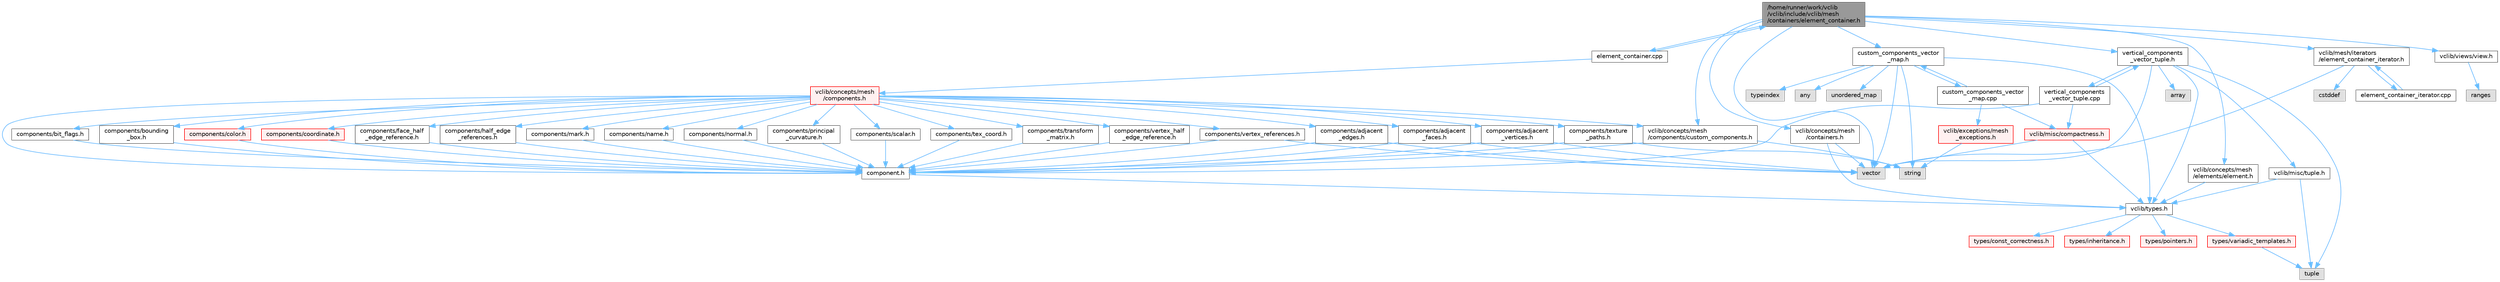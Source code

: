 digraph "/home/runner/work/vclib/vclib/include/vclib/mesh/containers/element_container.h"
{
 // LATEX_PDF_SIZE
  bgcolor="transparent";
  edge [fontname=Helvetica,fontsize=10,labelfontname=Helvetica,labelfontsize=10];
  node [fontname=Helvetica,fontsize=10,shape=box,height=0.2,width=0.4];
  Node1 [label="/home/runner/work/vclib\l/vclib/include/vclib/mesh\l/containers/element_container.h",height=0.2,width=0.4,color="gray40", fillcolor="grey60", style="filled", fontcolor="black",tooltip=" "];
  Node1 -> Node2 [color="steelblue1",style="solid"];
  Node2 [label="vector",height=0.2,width=0.4,color="grey60", fillcolor="#E0E0E0", style="filled",tooltip=" "];
  Node1 -> Node3 [color="steelblue1",style="solid"];
  Node3 [label="vclib/concepts/mesh\l/components/custom_components.h",height=0.2,width=0.4,color="grey40", fillcolor="white", style="filled",URL="$concepts_2mesh_2components_2custom__components_8h.html",tooltip=" "];
  Node3 -> Node4 [color="steelblue1",style="solid"];
  Node4 [label="component.h",height=0.2,width=0.4,color="grey40", fillcolor="white", style="filled",URL="$component_8h.html",tooltip=" "];
  Node4 -> Node5 [color="steelblue1",style="solid"];
  Node5 [label="vclib/types.h",height=0.2,width=0.4,color="grey40", fillcolor="white", style="filled",URL="$types_8h.html",tooltip=" "];
  Node5 -> Node6 [color="steelblue1",style="solid"];
  Node6 [label="types/const_correctness.h",height=0.2,width=0.4,color="red", fillcolor="#FFF0F0", style="filled",URL="$types_2const__correctness_8h.html",tooltip=" "];
  Node5 -> Node8 [color="steelblue1",style="solid"];
  Node8 [label="types/inheritance.h",height=0.2,width=0.4,color="red", fillcolor="#FFF0F0", style="filled",URL="$inheritance_8h.html",tooltip=" "];
  Node5 -> Node9 [color="steelblue1",style="solid"];
  Node9 [label="types/pointers.h",height=0.2,width=0.4,color="red", fillcolor="#FFF0F0", style="filled",URL="$types_2pointers_8h.html",tooltip=" "];
  Node5 -> Node10 [color="steelblue1",style="solid"];
  Node10 [label="types/variadic_templates.h",height=0.2,width=0.4,color="red", fillcolor="#FFF0F0", style="filled",URL="$variadic__templates_8h.html",tooltip=" "];
  Node10 -> Node15 [color="steelblue1",style="solid"];
  Node15 [label="tuple",height=0.2,width=0.4,color="grey60", fillcolor="#E0E0E0", style="filled",tooltip=" "];
  Node3 -> Node16 [color="steelblue1",style="solid"];
  Node16 [label="string",height=0.2,width=0.4,color="grey60", fillcolor="#E0E0E0", style="filled",tooltip=" "];
  Node1 -> Node17 [color="steelblue1",style="solid"];
  Node17 [label="vclib/concepts/mesh\l/containers.h",height=0.2,width=0.4,color="grey40", fillcolor="white", style="filled",URL="$concepts_2mesh_2containers_8h.html",tooltip=" "];
  Node17 -> Node2 [color="steelblue1",style="solid"];
  Node17 -> Node5 [color="steelblue1",style="solid"];
  Node1 -> Node18 [color="steelblue1",style="solid"];
  Node18 [label="vclib/concepts/mesh\l/elements/element.h",height=0.2,width=0.4,color="grey40", fillcolor="white", style="filled",URL="$concepts_2mesh_2elements_2element_8h.html",tooltip=" "];
  Node18 -> Node5 [color="steelblue1",style="solid"];
  Node1 -> Node19 [color="steelblue1",style="solid"];
  Node19 [label="vclib/views/view.h",height=0.2,width=0.4,color="grey40", fillcolor="white", style="filled",URL="$view_8h.html",tooltip=" "];
  Node19 -> Node20 [color="steelblue1",style="solid"];
  Node20 [label="ranges",height=0.2,width=0.4,color="grey60", fillcolor="#E0E0E0", style="filled",tooltip=" "];
  Node1 -> Node21 [color="steelblue1",style="solid"];
  Node21 [label="vclib/mesh/iterators\l/element_container_iterator.h",height=0.2,width=0.4,color="grey40", fillcolor="white", style="filled",URL="$element__container__iterator_8h.html",tooltip=" "];
  Node21 -> Node22 [color="steelblue1",style="solid"];
  Node22 [label="cstddef",height=0.2,width=0.4,color="grey60", fillcolor="#E0E0E0", style="filled",tooltip=" "];
  Node21 -> Node2 [color="steelblue1",style="solid"];
  Node21 -> Node23 [color="steelblue1",style="solid"];
  Node23 [label="element_container_iterator.cpp",height=0.2,width=0.4,color="grey40", fillcolor="white", style="filled",URL="$element__container__iterator_8cpp.html",tooltip=" "];
  Node23 -> Node21 [color="steelblue1",style="solid"];
  Node1 -> Node24 [color="steelblue1",style="solid"];
  Node24 [label="custom_components_vector\l_map.h",height=0.2,width=0.4,color="grey40", fillcolor="white", style="filled",URL="$custom__components__vector__map_8h.html",tooltip=" "];
  Node24 -> Node25 [color="steelblue1",style="solid"];
  Node25 [label="any",height=0.2,width=0.4,color="grey60", fillcolor="#E0E0E0", style="filled",tooltip=" "];
  Node24 -> Node16 [color="steelblue1",style="solid"];
  Node24 -> Node2 [color="steelblue1",style="solid"];
  Node24 -> Node26 [color="steelblue1",style="solid"];
  Node26 [label="unordered_map",height=0.2,width=0.4,color="grey60", fillcolor="#E0E0E0", style="filled",tooltip=" "];
  Node24 -> Node27 [color="steelblue1",style="solid"];
  Node27 [label="typeindex",height=0.2,width=0.4,color="grey60", fillcolor="#E0E0E0", style="filled",tooltip=" "];
  Node24 -> Node5 [color="steelblue1",style="solid"];
  Node24 -> Node28 [color="steelblue1",style="solid"];
  Node28 [label="custom_components_vector\l_map.cpp",height=0.2,width=0.4,color="grey40", fillcolor="white", style="filled",URL="$custom__components__vector__map_8cpp.html",tooltip=" "];
  Node28 -> Node24 [color="steelblue1",style="solid"];
  Node28 -> Node29 [color="steelblue1",style="solid"];
  Node29 [label="vclib/exceptions/mesh\l_exceptions.h",height=0.2,width=0.4,color="red", fillcolor="#FFF0F0", style="filled",URL="$mesh__exceptions_8h.html",tooltip=" "];
  Node29 -> Node16 [color="steelblue1",style="solid"];
  Node28 -> Node31 [color="steelblue1",style="solid"];
  Node31 [label="vclib/misc/compactness.h",height=0.2,width=0.4,color="red", fillcolor="#FFF0F0", style="filled",URL="$compactness_8h.html",tooltip=" "];
  Node31 -> Node2 [color="steelblue1",style="solid"];
  Node31 -> Node5 [color="steelblue1",style="solid"];
  Node1 -> Node33 [color="steelblue1",style="solid"];
  Node33 [label="vertical_components\l_vector_tuple.h",height=0.2,width=0.4,color="grey40", fillcolor="white", style="filled",URL="$vertical__components__vector__tuple_8h.html",tooltip=" "];
  Node33 -> Node34 [color="steelblue1",style="solid"];
  Node34 [label="array",height=0.2,width=0.4,color="grey60", fillcolor="#E0E0E0", style="filled",tooltip=" "];
  Node33 -> Node2 [color="steelblue1",style="solid"];
  Node33 -> Node15 [color="steelblue1",style="solid"];
  Node33 -> Node5 [color="steelblue1",style="solid"];
  Node33 -> Node35 [color="steelblue1",style="solid"];
  Node35 [label="vclib/misc/tuple.h",height=0.2,width=0.4,color="grey40", fillcolor="white", style="filled",URL="$tuple_8h.html",tooltip=" "];
  Node35 -> Node15 [color="steelblue1",style="solid"];
  Node35 -> Node5 [color="steelblue1",style="solid"];
  Node33 -> Node36 [color="steelblue1",style="solid"];
  Node36 [label="vertical_components\l_vector_tuple.cpp",height=0.2,width=0.4,color="grey40", fillcolor="white", style="filled",URL="$vertical__components__vector__tuple_8cpp.html",tooltip=" "];
  Node36 -> Node33 [color="steelblue1",style="solid"];
  Node36 -> Node4 [color="steelblue1",style="solid"];
  Node36 -> Node31 [color="steelblue1",style="solid"];
  Node1 -> Node37 [color="steelblue1",style="solid"];
  Node37 [label="element_container.cpp",height=0.2,width=0.4,color="grey40", fillcolor="white", style="filled",URL="$element__container_8cpp.html",tooltip=" "];
  Node37 -> Node1 [color="steelblue1",style="solid"];
  Node37 -> Node38 [color="steelblue1",style="solid"];
  Node38 [label="vclib/concepts/mesh\l/components.h",height=0.2,width=0.4,color="red", fillcolor="#FFF0F0", style="filled",URL="$concepts_2mesh_2components_8h.html",tooltip=" "];
  Node38 -> Node39 [color="steelblue1",style="solid"];
  Node39 [label="components/adjacent\l_edges.h",height=0.2,width=0.4,color="grey40", fillcolor="white", style="filled",URL="$concepts_2mesh_2components_2adjacent__edges_8h.html",tooltip=" "];
  Node39 -> Node2 [color="steelblue1",style="solid"];
  Node39 -> Node4 [color="steelblue1",style="solid"];
  Node38 -> Node40 [color="steelblue1",style="solid"];
  Node40 [label="components/adjacent\l_faces.h",height=0.2,width=0.4,color="grey40", fillcolor="white", style="filled",URL="$concepts_2mesh_2components_2adjacent__faces_8h.html",tooltip=" "];
  Node40 -> Node2 [color="steelblue1",style="solid"];
  Node40 -> Node4 [color="steelblue1",style="solid"];
  Node38 -> Node41 [color="steelblue1",style="solid"];
  Node41 [label="components/adjacent\l_vertices.h",height=0.2,width=0.4,color="grey40", fillcolor="white", style="filled",URL="$concepts_2mesh_2components_2adjacent__vertices_8h.html",tooltip=" "];
  Node41 -> Node2 [color="steelblue1",style="solid"];
  Node41 -> Node4 [color="steelblue1",style="solid"];
  Node38 -> Node42 [color="steelblue1",style="solid"];
  Node42 [label="components/bit_flags.h",height=0.2,width=0.4,color="grey40", fillcolor="white", style="filled",URL="$concepts_2mesh_2components_2bit__flags_8h.html",tooltip=" "];
  Node42 -> Node4 [color="steelblue1",style="solid"];
  Node38 -> Node43 [color="steelblue1",style="solid"];
  Node43 [label="components/bounding\l_box.h",height=0.2,width=0.4,color="grey40", fillcolor="white", style="filled",URL="$concepts_2mesh_2components_2bounding__box_8h.html",tooltip=" "];
  Node43 -> Node4 [color="steelblue1",style="solid"];
  Node38 -> Node44 [color="steelblue1",style="solid"];
  Node44 [label="components/color.h",height=0.2,width=0.4,color="red", fillcolor="#FFF0F0", style="filled",URL="$concepts_2mesh_2components_2color_8h.html",tooltip=" "];
  Node44 -> Node4 [color="steelblue1",style="solid"];
  Node38 -> Node4 [color="steelblue1",style="solid"];
  Node38 -> Node61 [color="steelblue1",style="solid"];
  Node61 [label="components/coordinate.h",height=0.2,width=0.4,color="red", fillcolor="#FFF0F0", style="filled",URL="$concepts_2mesh_2components_2coordinate_8h.html",tooltip=" "];
  Node61 -> Node4 [color="steelblue1",style="solid"];
  Node38 -> Node3 [color="steelblue1",style="solid"];
  Node38 -> Node66 [color="steelblue1",style="solid"];
  Node66 [label="components/face_half\l_edge_reference.h",height=0.2,width=0.4,color="grey40", fillcolor="white", style="filled",URL="$concepts_2mesh_2components_2face__half__edge__reference_8h.html",tooltip=" "];
  Node66 -> Node4 [color="steelblue1",style="solid"];
  Node38 -> Node67 [color="steelblue1",style="solid"];
  Node67 [label="components/half_edge\l_references.h",height=0.2,width=0.4,color="grey40", fillcolor="white", style="filled",URL="$concepts_2mesh_2components_2half__edge__references_8h.html",tooltip=" "];
  Node67 -> Node4 [color="steelblue1",style="solid"];
  Node38 -> Node68 [color="steelblue1",style="solid"];
  Node68 [label="components/mark.h",height=0.2,width=0.4,color="grey40", fillcolor="white", style="filled",URL="$concepts_2mesh_2components_2mark_8h.html",tooltip=" "];
  Node68 -> Node4 [color="steelblue1",style="solid"];
  Node38 -> Node69 [color="steelblue1",style="solid"];
  Node69 [label="components/name.h",height=0.2,width=0.4,color="grey40", fillcolor="white", style="filled",URL="$concepts_2mesh_2components_2name_8h.html",tooltip=" "];
  Node69 -> Node4 [color="steelblue1",style="solid"];
  Node38 -> Node70 [color="steelblue1",style="solid"];
  Node70 [label="components/normal.h",height=0.2,width=0.4,color="grey40", fillcolor="white", style="filled",URL="$concepts_2mesh_2components_2normal_8h.html",tooltip=" "];
  Node70 -> Node4 [color="steelblue1",style="solid"];
  Node38 -> Node71 [color="steelblue1",style="solid"];
  Node71 [label="components/principal\l_curvature.h",height=0.2,width=0.4,color="grey40", fillcolor="white", style="filled",URL="$concepts_2mesh_2components_2principal__curvature_8h.html",tooltip=" "];
  Node71 -> Node4 [color="steelblue1",style="solid"];
  Node38 -> Node72 [color="steelblue1",style="solid"];
  Node72 [label="components/scalar.h",height=0.2,width=0.4,color="grey40", fillcolor="white", style="filled",URL="$concepts_2mesh_2components_2scalar_8h.html",tooltip=" "];
  Node72 -> Node4 [color="steelblue1",style="solid"];
  Node38 -> Node73 [color="steelblue1",style="solid"];
  Node73 [label="components/tex_coord.h",height=0.2,width=0.4,color="grey40", fillcolor="white", style="filled",URL="$concepts_2mesh_2components_2tex__coord_8h.html",tooltip=" "];
  Node73 -> Node4 [color="steelblue1",style="solid"];
  Node38 -> Node74 [color="steelblue1",style="solid"];
  Node74 [label="components/texture\l_paths.h",height=0.2,width=0.4,color="grey40", fillcolor="white", style="filled",URL="$concepts_2mesh_2components_2texture__paths_8h.html",tooltip=" "];
  Node74 -> Node4 [color="steelblue1",style="solid"];
  Node74 -> Node16 [color="steelblue1",style="solid"];
  Node38 -> Node75 [color="steelblue1",style="solid"];
  Node75 [label="components/transform\l_matrix.h",height=0.2,width=0.4,color="grey40", fillcolor="white", style="filled",URL="$concepts_2mesh_2components_2transform__matrix_8h.html",tooltip=" "];
  Node75 -> Node4 [color="steelblue1",style="solid"];
  Node38 -> Node76 [color="steelblue1",style="solid"];
  Node76 [label="components/vertex_half\l_edge_reference.h",height=0.2,width=0.4,color="grey40", fillcolor="white", style="filled",URL="$concepts_2mesh_2components_2vertex__half__edge__reference_8h.html",tooltip=" "];
  Node76 -> Node4 [color="steelblue1",style="solid"];
  Node38 -> Node77 [color="steelblue1",style="solid"];
  Node77 [label="components/vertex_references.h",height=0.2,width=0.4,color="grey40", fillcolor="white", style="filled",URL="$concepts_2mesh_2components_2vertex__references_8h.html",tooltip=" "];
  Node77 -> Node4 [color="steelblue1",style="solid"];
  Node77 -> Node2 [color="steelblue1",style="solid"];
}
